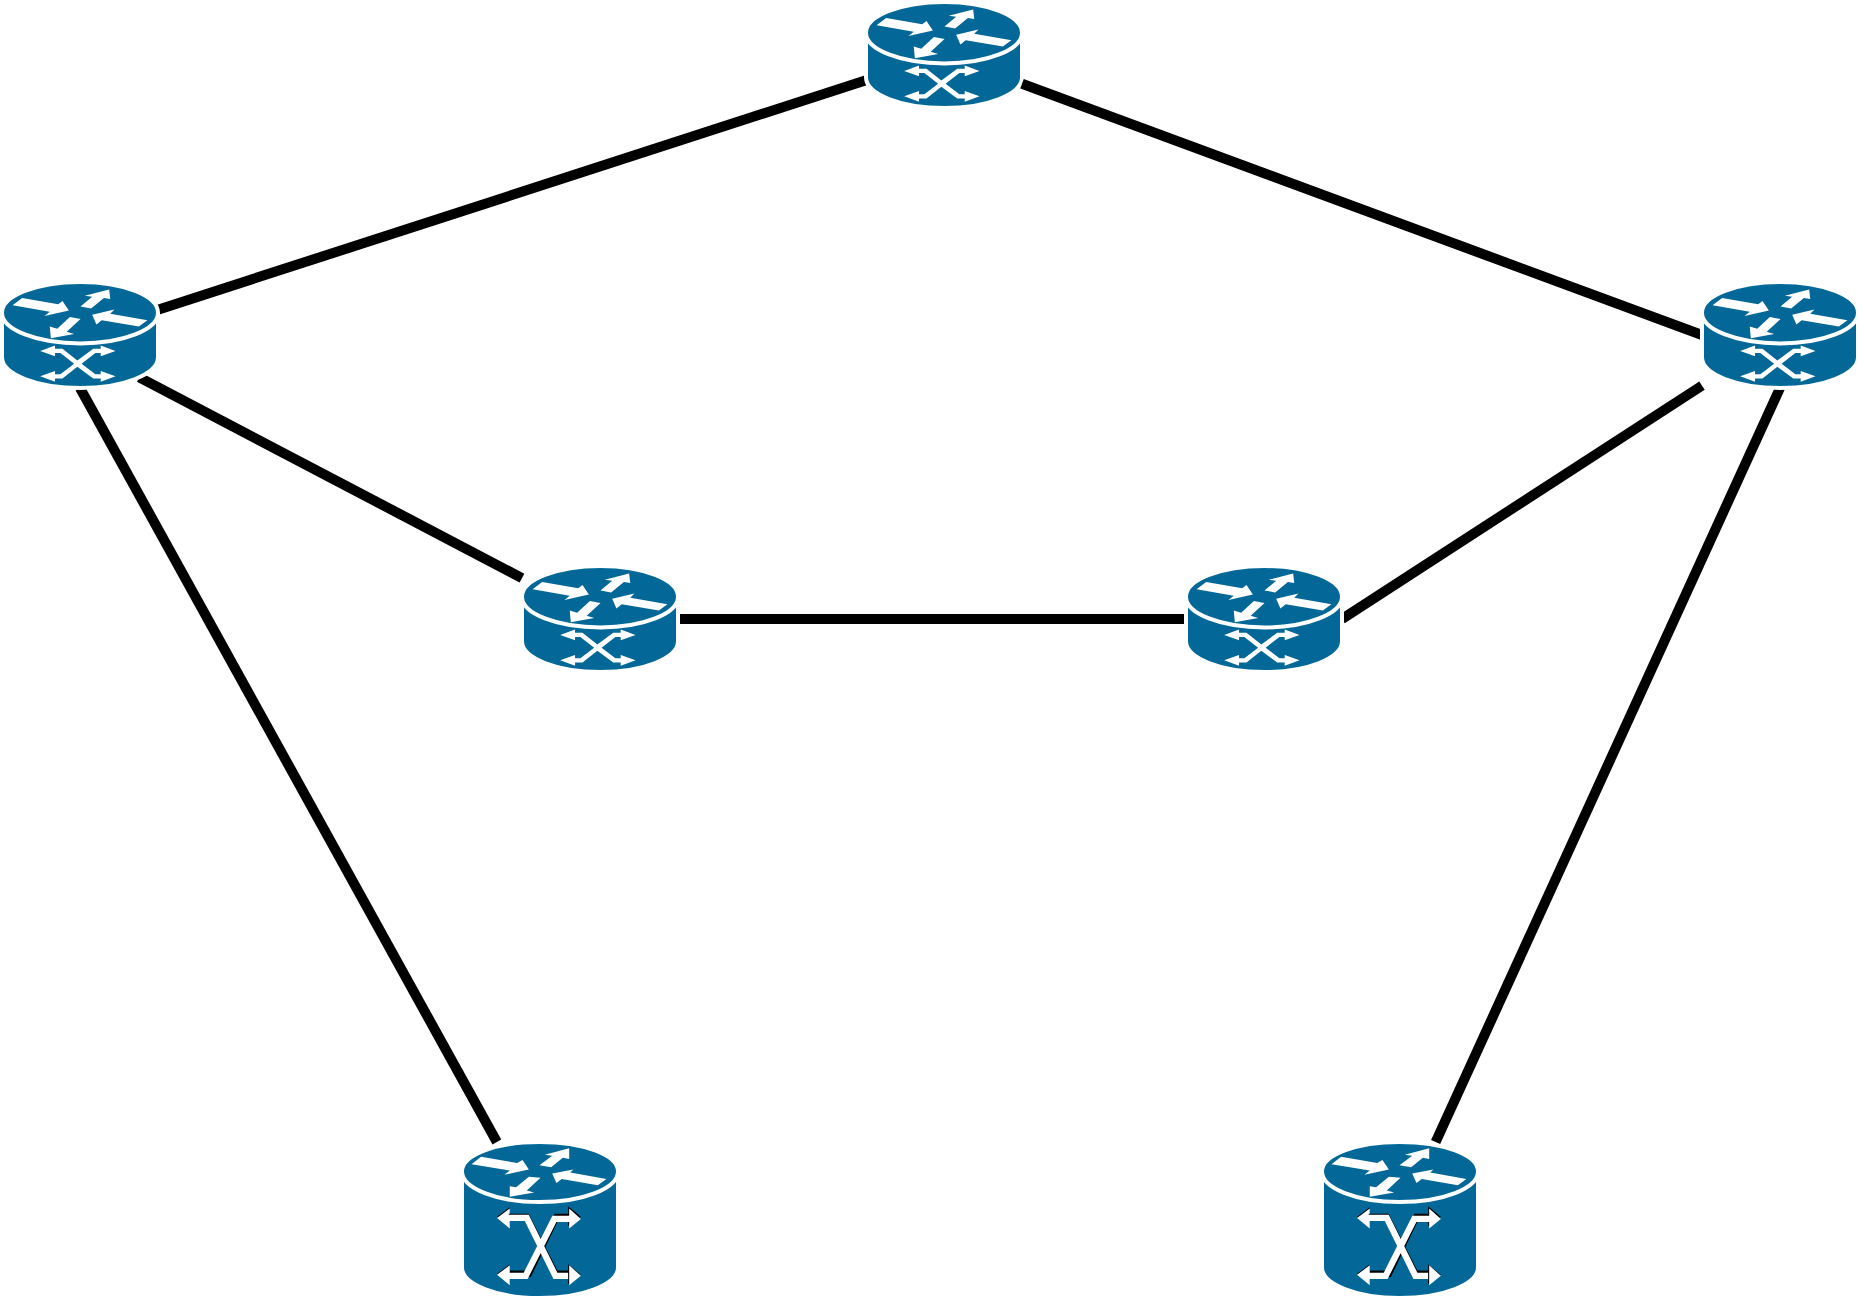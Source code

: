<mxfile version="15.5.4" type="github">
  <diagram name="Page-1" id="c37626ed-c26b-45fb-9056-f9ebc6bb27b6">
    <mxGraphModel dx="1607" dy="864" grid="1" gridSize="10" guides="1" tooltips="1" connect="1" arrows="1" fold="1" page="1" pageScale="1" pageWidth="1100" pageHeight="850" background="none" math="0" shadow="0">
      <root>
        <mxCell id="0" />
        <mxCell id="1" parent="0" />
        <mxCell id="JHTwUMxyWwH-LDAKxkg0-12" style="edgeStyle=none;rounded=0;orthogonalLoop=1;jettySize=auto;html=1;exitX=0.5;exitY=1;exitDx=0;exitDy=0;exitPerimeter=0;endArrow=none;endFill=0;strokeWidth=5;" edge="1" parent="1" source="JHTwUMxyWwH-LDAKxkg0-1" target="JHTwUMxyWwH-LDAKxkg0-2">
          <mxGeometry relative="1" as="geometry" />
        </mxCell>
        <mxCell id="JHTwUMxyWwH-LDAKxkg0-14" style="rounded=0;orthogonalLoop=1;jettySize=auto;html=1;exitX=0.88;exitY=0.9;exitDx=0;exitDy=0;exitPerimeter=0;endArrow=none;endFill=0;strokeWidth=5;" edge="1" parent="1" source="JHTwUMxyWwH-LDAKxkg0-1" target="JHTwUMxyWwH-LDAKxkg0-5">
          <mxGeometry relative="1" as="geometry" />
        </mxCell>
        <mxCell id="JHTwUMxyWwH-LDAKxkg0-15" style="edgeStyle=none;rounded=0;orthogonalLoop=1;jettySize=auto;html=1;endArrow=none;endFill=0;strokeWidth=5;" edge="1" parent="1" source="JHTwUMxyWwH-LDAKxkg0-1" target="JHTwUMxyWwH-LDAKxkg0-4">
          <mxGeometry relative="1" as="geometry" />
        </mxCell>
        <mxCell id="JHTwUMxyWwH-LDAKxkg0-1" value="" style="shape=mxgraph.cisco.routers.atm_router;sketch=0;html=1;pointerEvents=1;dashed=0;fillColor=#036897;strokeColor=#ffffff;strokeWidth=2;verticalLabelPosition=bottom;verticalAlign=top;align=center;outlineConnect=0;" vertex="1" parent="1">
          <mxGeometry x="40" y="230" width="78" height="53" as="geometry" />
        </mxCell>
        <mxCell id="JHTwUMxyWwH-LDAKxkg0-2" value="" style="shape=mxgraph.cisco.routers.gigabit_switch_atm_tag_router;sketch=0;html=1;pointerEvents=1;dashed=0;fillColor=#036897;strokeColor=#ffffff;strokeWidth=2;verticalLabelPosition=bottom;verticalAlign=top;align=center;outlineConnect=0;" vertex="1" parent="1">
          <mxGeometry x="270" y="660" width="78" height="78" as="geometry" />
        </mxCell>
        <mxCell id="JHTwUMxyWwH-LDAKxkg0-3" value="" style="shape=mxgraph.cisco.routers.gigabit_switch_atm_tag_router;sketch=0;html=1;pointerEvents=1;dashed=0;fillColor=#036897;strokeColor=#ffffff;strokeWidth=2;verticalLabelPosition=bottom;verticalAlign=top;align=center;outlineConnect=0;" vertex="1" parent="1">
          <mxGeometry x="700" y="660" width="78" height="78" as="geometry" />
        </mxCell>
        <mxCell id="JHTwUMxyWwH-LDAKxkg0-4" value="" style="shape=mxgraph.cisco.routers.atm_router;sketch=0;html=1;pointerEvents=1;dashed=0;fillColor=#036897;strokeColor=#ffffff;strokeWidth=2;verticalLabelPosition=bottom;verticalAlign=top;align=center;outlineConnect=0;" vertex="1" parent="1">
          <mxGeometry x="472" y="90" width="78" height="53" as="geometry" />
        </mxCell>
        <mxCell id="JHTwUMxyWwH-LDAKxkg0-16" style="edgeStyle=none;rounded=0;orthogonalLoop=1;jettySize=auto;html=1;exitX=1;exitY=0.5;exitDx=0;exitDy=0;exitPerimeter=0;endArrow=none;endFill=0;strokeWidth=5;" edge="1" parent="1" source="JHTwUMxyWwH-LDAKxkg0-5" target="JHTwUMxyWwH-LDAKxkg0-7">
          <mxGeometry relative="1" as="geometry" />
        </mxCell>
        <mxCell id="JHTwUMxyWwH-LDAKxkg0-5" value="" style="shape=mxgraph.cisco.routers.atm_router;sketch=0;html=1;pointerEvents=1;dashed=0;fillColor=#036897;strokeColor=#ffffff;strokeWidth=2;verticalLabelPosition=bottom;verticalAlign=top;align=center;outlineConnect=0;" vertex="1" parent="1">
          <mxGeometry x="300" y="372" width="78" height="53" as="geometry" />
        </mxCell>
        <mxCell id="JHTwUMxyWwH-LDAKxkg0-13" style="edgeStyle=none;rounded=0;orthogonalLoop=1;jettySize=auto;html=1;exitX=0.5;exitY=1;exitDx=0;exitDy=0;exitPerimeter=0;endArrow=none;endFill=0;strokeWidth=5;" edge="1" parent="1" source="JHTwUMxyWwH-LDAKxkg0-6" target="JHTwUMxyWwH-LDAKxkg0-3">
          <mxGeometry relative="1" as="geometry" />
        </mxCell>
        <mxCell id="JHTwUMxyWwH-LDAKxkg0-19" style="edgeStyle=none;rounded=0;orthogonalLoop=1;jettySize=auto;html=1;exitX=0;exitY=0.5;exitDx=0;exitDy=0;exitPerimeter=0;endArrow=none;endFill=0;strokeWidth=5;" edge="1" parent="1" source="JHTwUMxyWwH-LDAKxkg0-6" target="JHTwUMxyWwH-LDAKxkg0-4">
          <mxGeometry relative="1" as="geometry" />
        </mxCell>
        <mxCell id="JHTwUMxyWwH-LDAKxkg0-6" value="" style="shape=mxgraph.cisco.routers.atm_router;sketch=0;html=1;pointerEvents=1;dashed=0;fillColor=#036897;strokeColor=#ffffff;strokeWidth=2;verticalLabelPosition=bottom;verticalAlign=top;align=center;outlineConnect=0;" vertex="1" parent="1">
          <mxGeometry x="890" y="230" width="78" height="53" as="geometry" />
        </mxCell>
        <mxCell id="JHTwUMxyWwH-LDAKxkg0-17" style="edgeStyle=none;rounded=0;orthogonalLoop=1;jettySize=auto;html=1;exitX=1;exitY=0.5;exitDx=0;exitDy=0;exitPerimeter=0;endArrow=none;endFill=0;strokeWidth=5;" edge="1" parent="1" source="JHTwUMxyWwH-LDAKxkg0-7" target="JHTwUMxyWwH-LDAKxkg0-6">
          <mxGeometry relative="1" as="geometry" />
        </mxCell>
        <mxCell id="JHTwUMxyWwH-LDAKxkg0-7" value="" style="shape=mxgraph.cisco.routers.atm_router;sketch=0;html=1;pointerEvents=1;dashed=0;fillColor=#036897;strokeColor=#ffffff;strokeWidth=2;verticalLabelPosition=bottom;verticalAlign=top;align=center;outlineConnect=0;" vertex="1" parent="1">
          <mxGeometry x="632" y="372" width="78" height="53" as="geometry" />
        </mxCell>
      </root>
    </mxGraphModel>
  </diagram>
</mxfile>
